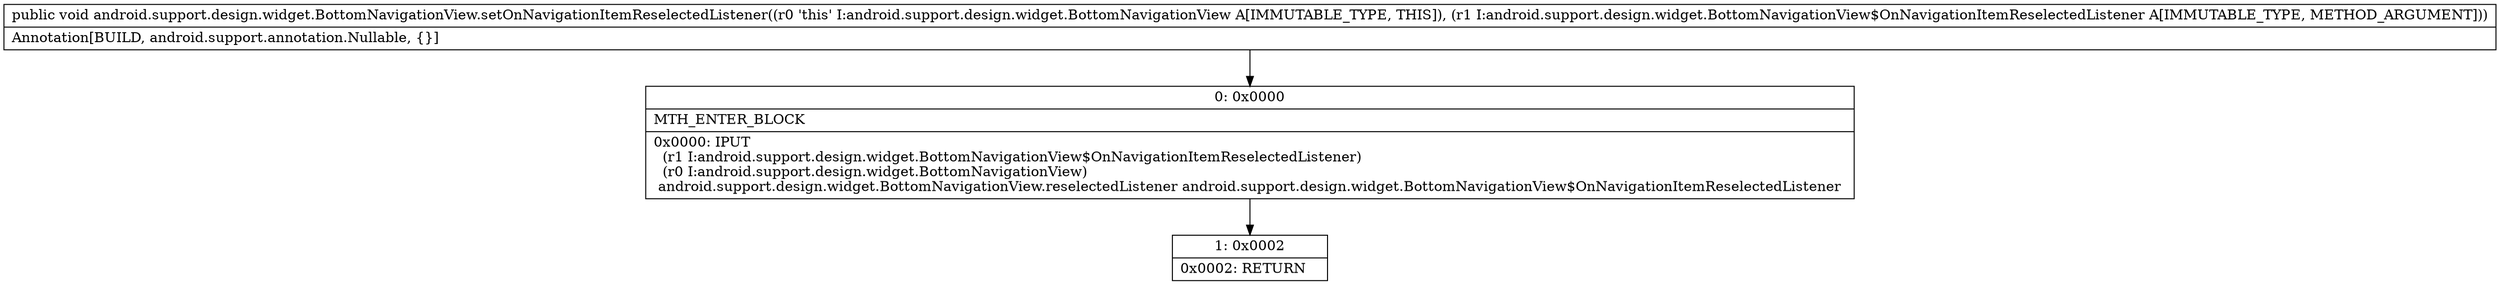 digraph "CFG forandroid.support.design.widget.BottomNavigationView.setOnNavigationItemReselectedListener(Landroid\/support\/design\/widget\/BottomNavigationView$OnNavigationItemReselectedListener;)V" {
Node_0 [shape=record,label="{0\:\ 0x0000|MTH_ENTER_BLOCK\l|0x0000: IPUT  \l  (r1 I:android.support.design.widget.BottomNavigationView$OnNavigationItemReselectedListener)\l  (r0 I:android.support.design.widget.BottomNavigationView)\l android.support.design.widget.BottomNavigationView.reselectedListener android.support.design.widget.BottomNavigationView$OnNavigationItemReselectedListener \l}"];
Node_1 [shape=record,label="{1\:\ 0x0002|0x0002: RETURN   \l}"];
MethodNode[shape=record,label="{public void android.support.design.widget.BottomNavigationView.setOnNavigationItemReselectedListener((r0 'this' I:android.support.design.widget.BottomNavigationView A[IMMUTABLE_TYPE, THIS]), (r1 I:android.support.design.widget.BottomNavigationView$OnNavigationItemReselectedListener A[IMMUTABLE_TYPE, METHOD_ARGUMENT]))  | Annotation[BUILD, android.support.annotation.Nullable, \{\}]\l}"];
MethodNode -> Node_0;
Node_0 -> Node_1;
}

